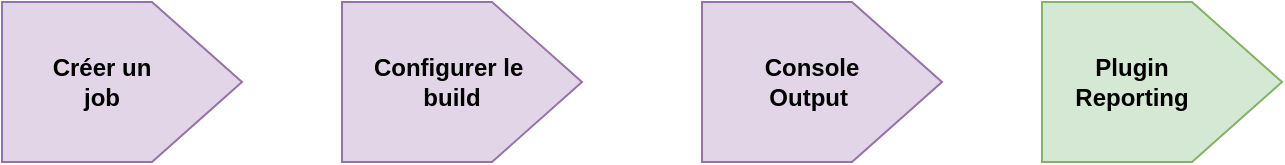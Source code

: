 <mxfile version="13.7.3" type="github">
  <diagram id="MoZK5T4EunA39K05-JLw" name="Page-1">
    <mxGraphModel dx="652" dy="398" grid="1" gridSize="10" guides="1" tooltips="1" connect="1" arrows="1" fold="1" page="1" pageScale="1" pageWidth="827" pageHeight="1169" math="0" shadow="0">
      <root>
        <mxCell id="0" />
        <mxCell id="1" parent="0" />
        <mxCell id="OqlO8nGBZCEVa408K2yw-2" value="" style="shape=offPageConnector;whiteSpace=wrap;html=1;rotation=-90;fillColor=#e1d5e7;strokeColor=#9673a6;" vertex="1" parent="1">
          <mxGeometry x="180" y="130" width="80" height="120" as="geometry" />
        </mxCell>
        <mxCell id="OqlO8nGBZCEVa408K2yw-3" value="" style="shape=offPageConnector;whiteSpace=wrap;html=1;rotation=-90;fillColor=#e1d5e7;strokeColor=#9673a6;" vertex="1" parent="1">
          <mxGeometry x="350" y="130" width="80" height="120" as="geometry" />
        </mxCell>
        <mxCell id="OqlO8nGBZCEVa408K2yw-4" value="" style="shape=offPageConnector;whiteSpace=wrap;html=1;rotation=-90;fillColor=#e1d5e7;strokeColor=#9673a6;" vertex="1" parent="1">
          <mxGeometry x="530" y="130" width="80" height="120" as="geometry" />
        </mxCell>
        <mxCell id="OqlO8nGBZCEVa408K2yw-5" value="&lt;b&gt;Console Output&amp;nbsp;&lt;/b&gt;" style="text;html=1;strokeColor=none;fillColor=none;align=center;verticalAlign=middle;whiteSpace=wrap;rounded=0;" vertex="1" parent="1">
          <mxGeometry x="520" y="180" width="90" height="20" as="geometry" />
        </mxCell>
        <mxCell id="OqlO8nGBZCEVa408K2yw-6" value="&lt;b&gt;Créer un job&lt;/b&gt;" style="text;html=1;strokeColor=none;fillColor=none;align=center;verticalAlign=middle;whiteSpace=wrap;rounded=0;glass=1;" vertex="1" parent="1">
          <mxGeometry x="180" y="180" width="60" height="20" as="geometry" />
        </mxCell>
        <mxCell id="OqlO8nGBZCEVa408K2yw-7" value="&lt;b&gt;Configurer le&amp;nbsp; build&lt;/b&gt;" style="text;html=1;strokeColor=none;fillColor=none;align=center;verticalAlign=middle;whiteSpace=wrap;rounded=0;" vertex="1" parent="1">
          <mxGeometry x="340" y="180" width="90" height="20" as="geometry" />
        </mxCell>
        <mxCell id="OqlO8nGBZCEVa408K2yw-9" value="" style="shape=offPageConnector;whiteSpace=wrap;html=1;rotation=-90;fillColor=#d5e8d4;strokeColor=#82b366;" vertex="1" parent="1">
          <mxGeometry x="700" y="130" width="80" height="120" as="geometry" />
        </mxCell>
        <mxCell id="OqlO8nGBZCEVa408K2yw-11" value="&lt;b&gt;Plugin Reporting&lt;/b&gt;" style="text;html=1;strokeColor=none;fillColor=none;align=center;verticalAlign=middle;whiteSpace=wrap;rounded=0;" vertex="1" parent="1">
          <mxGeometry x="680" y="180" width="90" height="20" as="geometry" />
        </mxCell>
      </root>
    </mxGraphModel>
  </diagram>
</mxfile>
